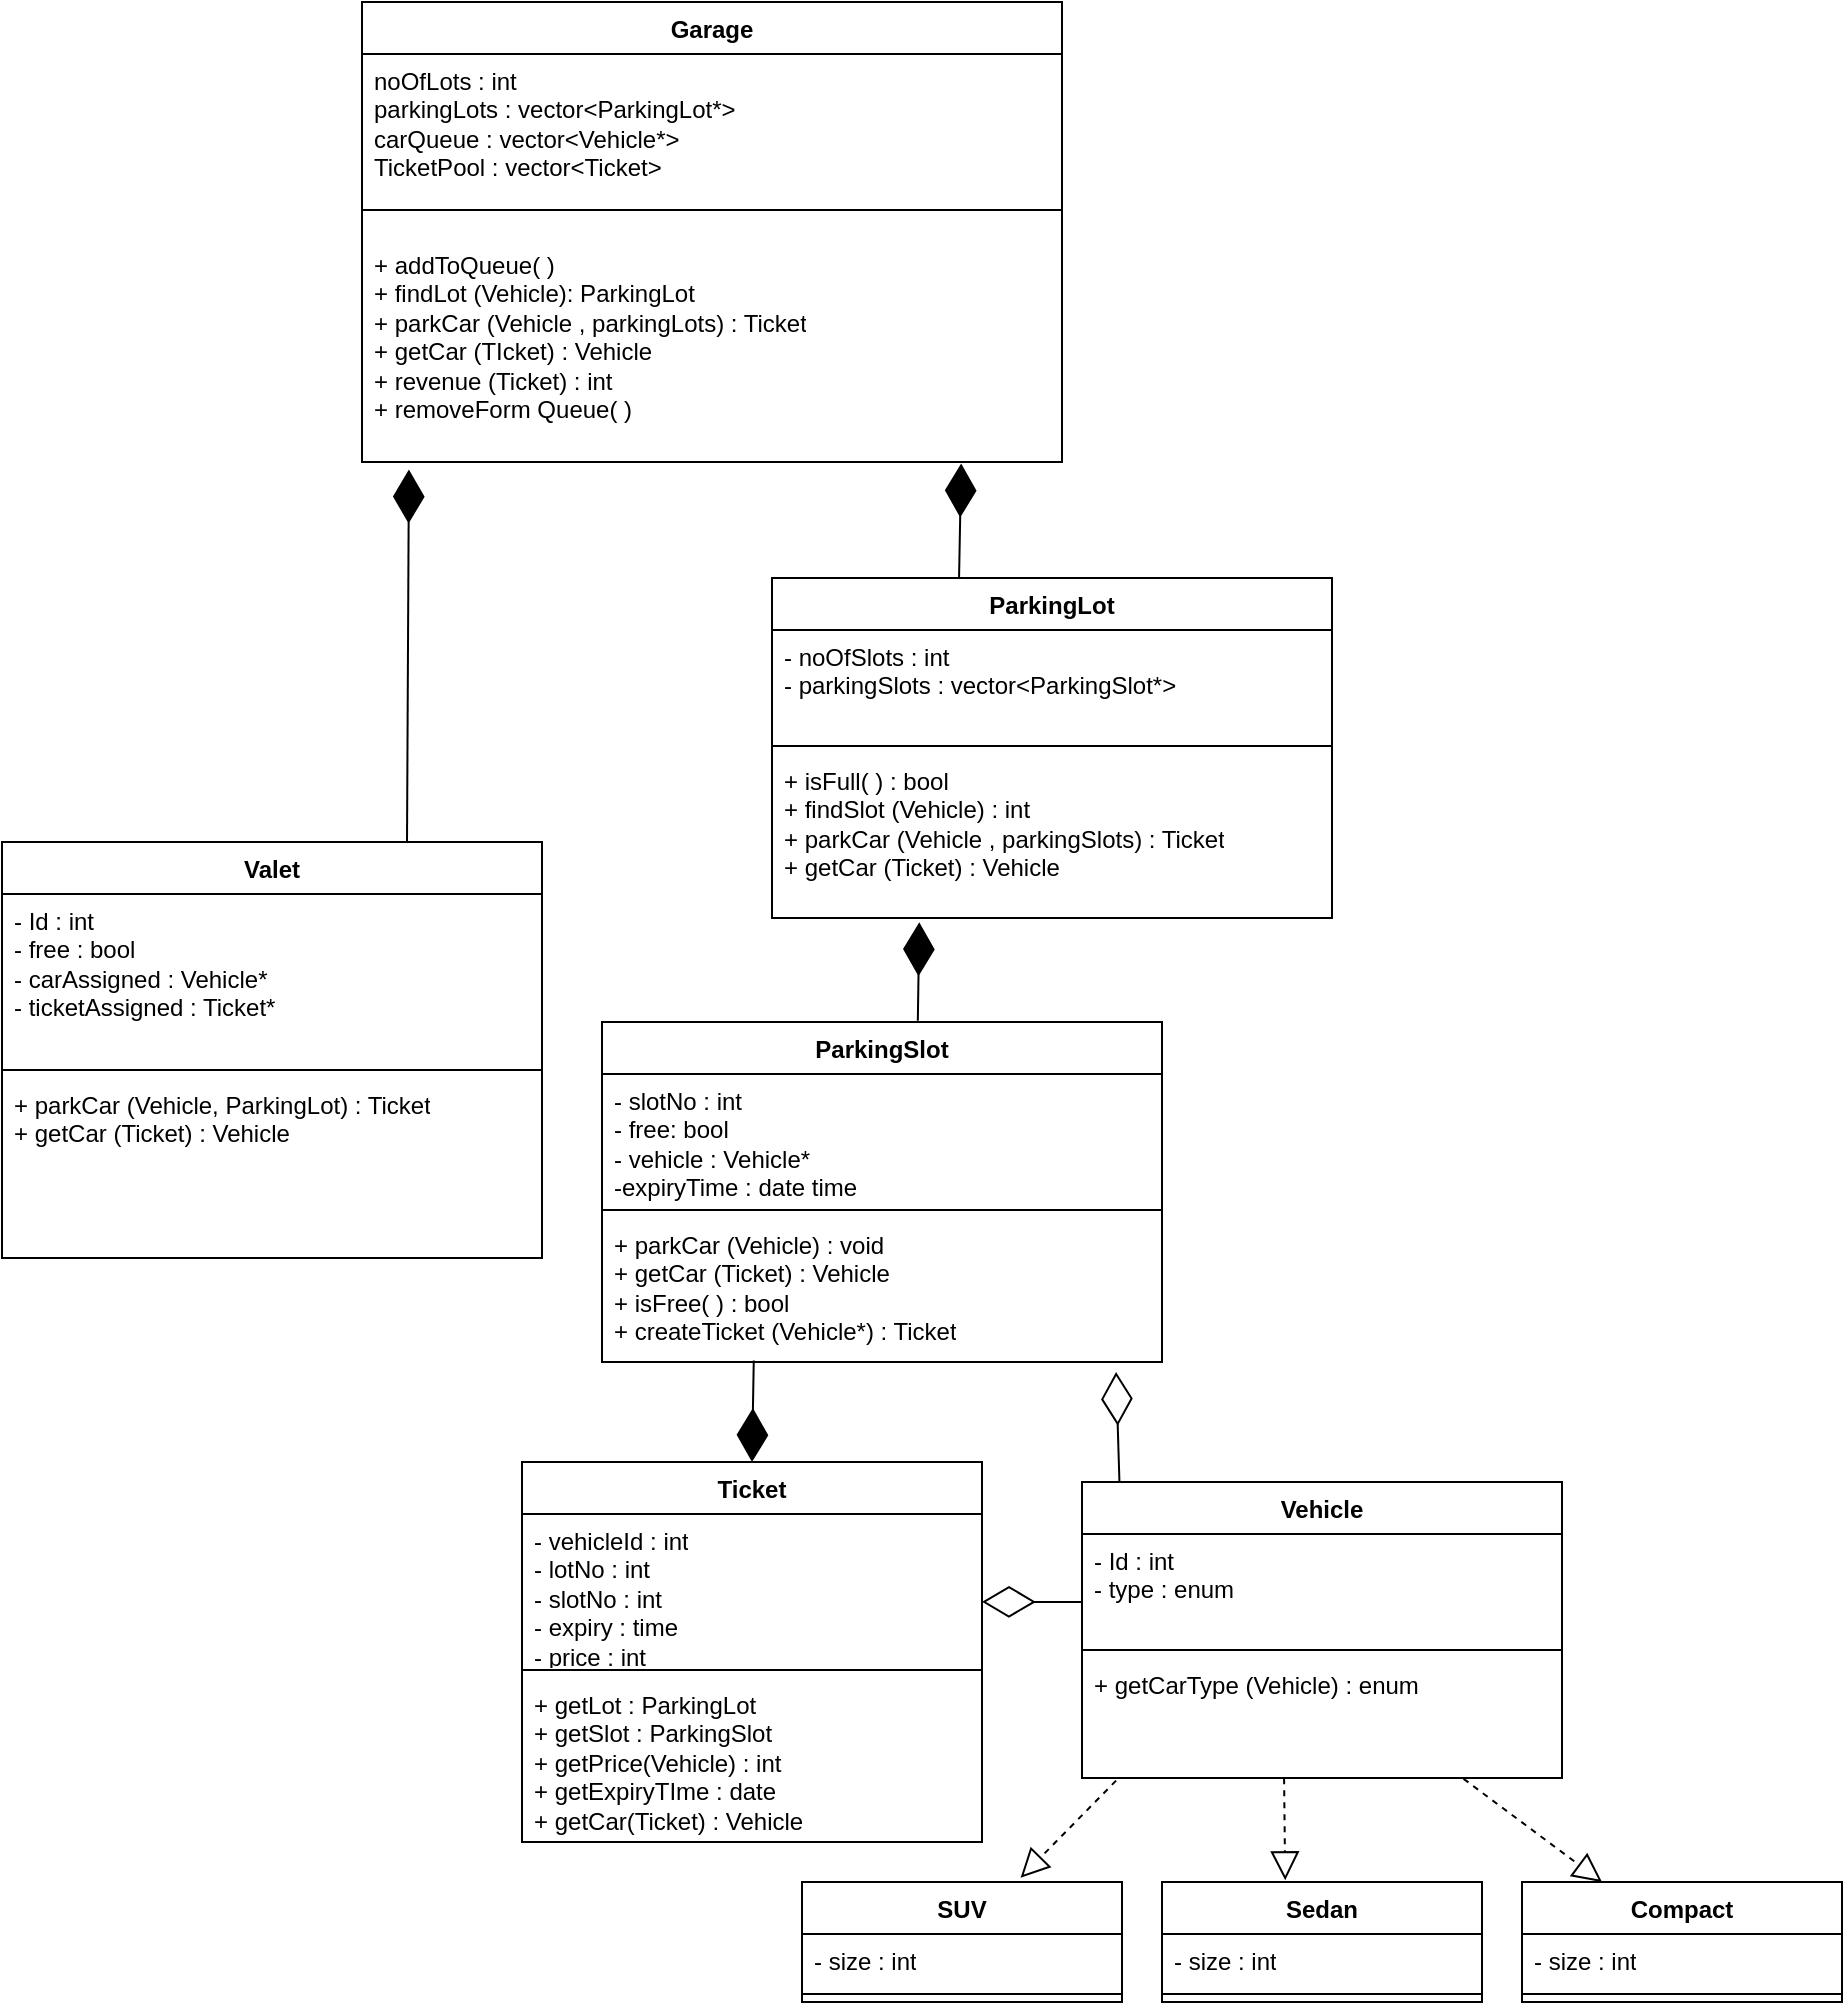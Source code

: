 <mxfile version="21.0.6" type="device"><diagram name="Page-1" id="3J_b50KBdTJzRkJ3w704"><mxGraphModel dx="737" dy="740" grid="1" gridSize="10" guides="1" tooltips="1" connect="1" arrows="1" fold="1" page="1" pageScale="1" pageWidth="850" pageHeight="1100" math="0" shadow="0"><root><mxCell id="0"/><mxCell id="1" parent="0"/><mxCell id="4IidPerAwHH-ry3ckl3s-5" value="Garage" style="swimlane;fontStyle=1;align=center;verticalAlign=top;childLayout=stackLayout;horizontal=1;startSize=26;horizontalStack=0;resizeParent=1;resizeParentMax=0;resizeLast=0;collapsible=1;marginBottom=0;whiteSpace=wrap;html=1;" parent="1" vertex="1"><mxGeometry x="220" y="10" width="350" height="230" as="geometry"/></mxCell><mxCell id="4IidPerAwHH-ry3ckl3s-6" value="noOfLots : int&lt;br&gt;parkingLots : vector&amp;lt;ParkingLot*&amp;gt;&lt;br&gt;carQueue : vector&amp;lt;Vehicle*&amp;gt;&lt;br&gt;TicketPool : vector&amp;lt;Ticket&amp;gt;" style="text;strokeColor=none;fillColor=none;align=left;verticalAlign=top;spacingLeft=4;spacingRight=4;overflow=hidden;rotatable=0;points=[[0,0.5],[1,0.5]];portConstraint=eastwest;whiteSpace=wrap;html=1;" parent="4IidPerAwHH-ry3ckl3s-5" vertex="1"><mxGeometry y="26" width="350" height="64" as="geometry"/></mxCell><mxCell id="4IidPerAwHH-ry3ckl3s-7" value="" style="line;strokeWidth=1;fillColor=none;align=left;verticalAlign=middle;spacingTop=-1;spacingLeft=3;spacingRight=3;rotatable=0;labelPosition=right;points=[];portConstraint=eastwest;strokeColor=inherit;" parent="4IidPerAwHH-ry3ckl3s-5" vertex="1"><mxGeometry y="90" width="350" height="28" as="geometry"/></mxCell><mxCell id="4IidPerAwHH-ry3ckl3s-8" value="&lt;font style=&quot;&quot;&gt;&lt;font style=&quot;font-size: 12px;&quot;&gt;+ addToQueue( )&lt;br&gt;+ findLot (Vehicle): ParkingLot&lt;br&gt;+ parkCar (Vehicle , parkingLots) : Ticket&lt;br&gt;&lt;/font&gt;+ getCar (TIcket) : Vehicle&lt;br&gt;+ revenue (Ticket) : int&lt;br&gt;+ removeForm Queue( )&lt;br&gt;&lt;/font&gt;" style="text;strokeColor=none;fillColor=none;align=left;verticalAlign=top;spacingLeft=4;spacingRight=4;overflow=hidden;rotatable=0;points=[[0,0.5],[1,0.5]];portConstraint=eastwest;whiteSpace=wrap;html=1;" parent="4IidPerAwHH-ry3ckl3s-5" vertex="1"><mxGeometry y="118" width="350" height="112" as="geometry"/></mxCell><mxCell id="4IidPerAwHH-ry3ckl3s-10" value="ParkingLot" style="swimlane;fontStyle=1;align=center;verticalAlign=top;childLayout=stackLayout;horizontal=1;startSize=26;horizontalStack=0;resizeParent=1;resizeParentMax=0;resizeLast=0;collapsible=1;marginBottom=0;whiteSpace=wrap;html=1;" parent="1" vertex="1"><mxGeometry x="425" y="298" width="280" height="170" as="geometry"/></mxCell><mxCell id="4IidPerAwHH-ry3ckl3s-11" value="- noOfSlots : int&lt;br&gt;- parkingSlots : vector&amp;lt;ParkingSlot*&amp;gt;" style="text;strokeColor=none;fillColor=none;align=left;verticalAlign=top;spacingLeft=4;spacingRight=4;overflow=hidden;rotatable=0;points=[[0,0.5],[1,0.5]];portConstraint=eastwest;whiteSpace=wrap;html=1;" parent="4IidPerAwHH-ry3ckl3s-10" vertex="1"><mxGeometry y="26" width="280" height="54" as="geometry"/></mxCell><mxCell id="4IidPerAwHH-ry3ckl3s-12" value="" style="line;strokeWidth=1;fillColor=none;align=left;verticalAlign=middle;spacingTop=-1;spacingLeft=3;spacingRight=3;rotatable=0;labelPosition=right;points=[];portConstraint=eastwest;strokeColor=inherit;" parent="4IidPerAwHH-ry3ckl3s-10" vertex="1"><mxGeometry y="80" width="280" height="8" as="geometry"/></mxCell><mxCell id="4IidPerAwHH-ry3ckl3s-13" value="+ isFull( ) : bool&lt;br&gt;+ findSlot (Vehicle) : int&lt;br&gt;+ parkCar (Vehicle , parkingSlots) : Ticket&lt;br&gt;+ getCar (Ticket) : Vehicle" style="text;strokeColor=none;fillColor=none;align=left;verticalAlign=top;spacingLeft=4;spacingRight=4;overflow=hidden;rotatable=0;points=[[0,0.5],[1,0.5]];portConstraint=eastwest;whiteSpace=wrap;html=1;" parent="4IidPerAwHH-ry3ckl3s-10" vertex="1"><mxGeometry y="88" width="280" height="82" as="geometry"/></mxCell><mxCell id="4IidPerAwHH-ry3ckl3s-18" value="Valet" style="swimlane;fontStyle=1;align=center;verticalAlign=top;childLayout=stackLayout;horizontal=1;startSize=26;horizontalStack=0;resizeParent=1;resizeParentMax=0;resizeLast=0;collapsible=1;marginBottom=0;whiteSpace=wrap;html=1;" parent="1" vertex="1"><mxGeometry x="40" y="430" width="270" height="208" as="geometry"/></mxCell><mxCell id="4IidPerAwHH-ry3ckl3s-19" value="- Id : int&lt;br&gt;- free : bool&lt;br&gt;- carAssigned : Vehicle*&lt;br&gt;- ticketAssigned : Ticket*" style="text;strokeColor=none;fillColor=none;align=left;verticalAlign=top;spacingLeft=4;spacingRight=4;overflow=hidden;rotatable=0;points=[[0,0.5],[1,0.5]];portConstraint=eastwest;whiteSpace=wrap;html=1;" parent="4IidPerAwHH-ry3ckl3s-18" vertex="1"><mxGeometry y="26" width="270" height="84" as="geometry"/></mxCell><mxCell id="4IidPerAwHH-ry3ckl3s-20" value="" style="line;strokeWidth=1;fillColor=none;align=left;verticalAlign=middle;spacingTop=-1;spacingLeft=3;spacingRight=3;rotatable=0;labelPosition=right;points=[];portConstraint=eastwest;strokeColor=inherit;" parent="4IidPerAwHH-ry3ckl3s-18" vertex="1"><mxGeometry y="110" width="270" height="8" as="geometry"/></mxCell><mxCell id="4IidPerAwHH-ry3ckl3s-21" value="+ parkCar (Vehicle, ParkingLot) : Ticket&lt;br style=&quot;border-color: var(--border-color);&quot;&gt;+ getCar (Ticket) : Vehicle" style="text;strokeColor=none;fillColor=none;align=left;verticalAlign=top;spacingLeft=4;spacingRight=4;overflow=hidden;rotatable=0;points=[[0,0.5],[1,0.5]];portConstraint=eastwest;whiteSpace=wrap;html=1;" parent="4IidPerAwHH-ry3ckl3s-18" vertex="1"><mxGeometry y="118" width="270" height="90" as="geometry"/></mxCell><mxCell id="4IidPerAwHH-ry3ckl3s-26" value="Ticket" style="swimlane;fontStyle=1;align=center;verticalAlign=top;childLayout=stackLayout;horizontal=1;startSize=26;horizontalStack=0;resizeParent=1;resizeParentMax=0;resizeLast=0;collapsible=1;marginBottom=0;whiteSpace=wrap;html=1;" parent="1" vertex="1"><mxGeometry x="300" y="740" width="230" height="190" as="geometry"/></mxCell><mxCell id="4IidPerAwHH-ry3ckl3s-27" value="- vehicleId : int&lt;br&gt;- lotNo : int&lt;br&gt;- slotNo : int&lt;br&gt;- expiry : time&lt;br&gt;- price : int" style="text;strokeColor=none;fillColor=none;align=left;verticalAlign=top;spacingLeft=4;spacingRight=4;overflow=hidden;rotatable=0;points=[[0,0.5],[1,0.5]];portConstraint=eastwest;whiteSpace=wrap;html=1;" parent="4IidPerAwHH-ry3ckl3s-26" vertex="1"><mxGeometry y="26" width="230" height="74" as="geometry"/></mxCell><mxCell id="4IidPerAwHH-ry3ckl3s-28" value="" style="line;strokeWidth=1;fillColor=none;align=left;verticalAlign=middle;spacingTop=-1;spacingLeft=3;spacingRight=3;rotatable=0;labelPosition=right;points=[];portConstraint=eastwest;strokeColor=inherit;" parent="4IidPerAwHH-ry3ckl3s-26" vertex="1"><mxGeometry y="100" width="230" height="8" as="geometry"/></mxCell><mxCell id="4IidPerAwHH-ry3ckl3s-29" value="+ getLot : ParkingLot&lt;br&gt;+ getSlot : ParkingSlot&lt;br&gt;+ getPrice(Vehicle) : int&lt;br&gt;+ getExpiryTIme : date&lt;br&gt;+ getCar(Ticket) : Vehicle" style="text;strokeColor=none;fillColor=none;align=left;verticalAlign=top;spacingLeft=4;spacingRight=4;overflow=hidden;rotatable=0;points=[[0,0.5],[1,0.5]];portConstraint=eastwest;whiteSpace=wrap;html=1;" parent="4IidPerAwHH-ry3ckl3s-26" vertex="1"><mxGeometry y="108" width="230" height="82" as="geometry"/></mxCell><mxCell id="4IidPerAwHH-ry3ckl3s-30" value="Vehicle" style="swimlane;fontStyle=1;align=center;verticalAlign=top;childLayout=stackLayout;horizontal=1;startSize=26;horizontalStack=0;resizeParent=1;resizeParentMax=0;resizeLast=0;collapsible=1;marginBottom=0;whiteSpace=wrap;html=1;" parent="1" vertex="1"><mxGeometry x="580" y="750" width="240" height="148" as="geometry"/></mxCell><mxCell id="4IidPerAwHH-ry3ckl3s-31" value="- Id : int&lt;br&gt;- type : enum" style="text;strokeColor=none;fillColor=none;align=left;verticalAlign=top;spacingLeft=4;spacingRight=4;overflow=hidden;rotatable=0;points=[[0,0.5],[1,0.5]];portConstraint=eastwest;whiteSpace=wrap;html=1;" parent="4IidPerAwHH-ry3ckl3s-30" vertex="1"><mxGeometry y="26" width="240" height="54" as="geometry"/></mxCell><mxCell id="4IidPerAwHH-ry3ckl3s-32" value="" style="line;strokeWidth=1;fillColor=none;align=left;verticalAlign=middle;spacingTop=-1;spacingLeft=3;spacingRight=3;rotatable=0;labelPosition=right;points=[];portConstraint=eastwest;strokeColor=inherit;" parent="4IidPerAwHH-ry3ckl3s-30" vertex="1"><mxGeometry y="80" width="240" height="8" as="geometry"/></mxCell><mxCell id="4IidPerAwHH-ry3ckl3s-33" value="+ getCarType (Vehicle) : enum" style="text;strokeColor=none;fillColor=none;align=left;verticalAlign=top;spacingLeft=4;spacingRight=4;overflow=hidden;rotatable=0;points=[[0,0.5],[1,0.5]];portConstraint=eastwest;whiteSpace=wrap;html=1;" parent="4IidPerAwHH-ry3ckl3s-30" vertex="1"><mxGeometry y="88" width="240" height="60" as="geometry"/></mxCell><mxCell id="4IidPerAwHH-ry3ckl3s-38" value="" style="text;strokeColor=none;fillColor=none;align=left;verticalAlign=middle;spacingTop=-1;spacingLeft=4;spacingRight=4;rotatable=0;labelPosition=right;points=[];portConstraint=eastwest;" parent="1" vertex="1"><mxGeometry x="380" y="370" width="20" height="14" as="geometry"/></mxCell><mxCell id="4IidPerAwHH-ry3ckl3s-52" value="ParkingSlot" style="swimlane;fontStyle=1;align=center;verticalAlign=top;childLayout=stackLayout;horizontal=1;startSize=26;horizontalStack=0;resizeParent=1;resizeParentMax=0;resizeLast=0;collapsible=1;marginBottom=0;whiteSpace=wrap;html=1;" parent="1" vertex="1"><mxGeometry x="340" y="520" width="280" height="170" as="geometry"/></mxCell><mxCell id="4IidPerAwHH-ry3ckl3s-53" value="- slotNo : int&lt;br&gt;- free: bool&lt;br&gt;- vehicle : Vehicle*&lt;br&gt;-expiryTime : date time" style="text;strokeColor=none;fillColor=none;align=left;verticalAlign=top;spacingLeft=4;spacingRight=4;overflow=hidden;rotatable=0;points=[[0,0.5],[1,0.5]];portConstraint=eastwest;whiteSpace=wrap;html=1;" parent="4IidPerAwHH-ry3ckl3s-52" vertex="1"><mxGeometry y="26" width="280" height="64" as="geometry"/></mxCell><mxCell id="4IidPerAwHH-ry3ckl3s-54" value="" style="line;strokeWidth=1;fillColor=none;align=left;verticalAlign=middle;spacingTop=-1;spacingLeft=3;spacingRight=3;rotatable=0;labelPosition=right;points=[];portConstraint=eastwest;strokeColor=inherit;" parent="4IidPerAwHH-ry3ckl3s-52" vertex="1"><mxGeometry y="90" width="280" height="8" as="geometry"/></mxCell><mxCell id="4IidPerAwHH-ry3ckl3s-55" value="+ parkCar (Vehicle) : void&lt;br&gt;+ getCar (Ticket) : Vehicle&lt;br&gt;+ isFree( ) : bool&lt;br&gt;+ createTicket (Vehicle*) : Ticket" style="text;strokeColor=none;fillColor=none;align=left;verticalAlign=top;spacingLeft=4;spacingRight=4;overflow=hidden;rotatable=0;points=[[0,0.5],[1,0.5]];portConstraint=eastwest;whiteSpace=wrap;html=1;" parent="4IidPerAwHH-ry3ckl3s-52" vertex="1"><mxGeometry y="98" width="280" height="72" as="geometry"/></mxCell><mxCell id="4IidPerAwHH-ry3ckl3s-56" value="" style="endArrow=diamondThin;endFill=1;endSize=24;html=1;rounded=0;entryX=0.5;entryY=0;entryDx=0;entryDy=0;exitX=0.271;exitY=0.99;exitDx=0;exitDy=0;exitPerimeter=0;" parent="1" source="4IidPerAwHH-ry3ckl3s-55" target="4IidPerAwHH-ry3ckl3s-26" edge="1"><mxGeometry width="160" relative="1" as="geometry"><mxPoint x="415" y="750" as="sourcePoint"/><mxPoint x="430" y="820" as="targetPoint"/></mxGeometry></mxCell><mxCell id="4IidPerAwHH-ry3ckl3s-60" value="SUV" style="swimlane;fontStyle=1;align=center;verticalAlign=top;childLayout=stackLayout;horizontal=1;startSize=26;horizontalStack=0;resizeParent=1;resizeParentMax=0;resizeLast=0;collapsible=1;marginBottom=0;whiteSpace=wrap;html=1;" parent="1" vertex="1"><mxGeometry x="440" y="950" width="160" height="60" as="geometry"/></mxCell><mxCell id="4IidPerAwHH-ry3ckl3s-61" value="- size : int" style="text;strokeColor=none;fillColor=none;align=left;verticalAlign=top;spacingLeft=4;spacingRight=4;overflow=hidden;rotatable=0;points=[[0,0.5],[1,0.5]];portConstraint=eastwest;whiteSpace=wrap;html=1;" parent="4IidPerAwHH-ry3ckl3s-60" vertex="1"><mxGeometry y="26" width="160" height="26" as="geometry"/></mxCell><mxCell id="4IidPerAwHH-ry3ckl3s-62" value="" style="line;strokeWidth=1;fillColor=none;align=left;verticalAlign=middle;spacingTop=-1;spacingLeft=3;spacingRight=3;rotatable=0;labelPosition=right;points=[];portConstraint=eastwest;strokeColor=inherit;" parent="4IidPerAwHH-ry3ckl3s-60" vertex="1"><mxGeometry y="52" width="160" height="8" as="geometry"/></mxCell><mxCell id="4IidPerAwHH-ry3ckl3s-64" value="Sedan" style="swimlane;fontStyle=1;align=center;verticalAlign=top;childLayout=stackLayout;horizontal=1;startSize=26;horizontalStack=0;resizeParent=1;resizeParentMax=0;resizeLast=0;collapsible=1;marginBottom=0;whiteSpace=wrap;html=1;" parent="1" vertex="1"><mxGeometry x="620" y="950" width="160" height="60" as="geometry"/></mxCell><mxCell id="4IidPerAwHH-ry3ckl3s-65" value="- size : int" style="text;strokeColor=none;fillColor=none;align=left;verticalAlign=top;spacingLeft=4;spacingRight=4;overflow=hidden;rotatable=0;points=[[0,0.5],[1,0.5]];portConstraint=eastwest;whiteSpace=wrap;html=1;" parent="4IidPerAwHH-ry3ckl3s-64" vertex="1"><mxGeometry y="26" width="160" height="26" as="geometry"/></mxCell><mxCell id="4IidPerAwHH-ry3ckl3s-66" value="" style="line;strokeWidth=1;fillColor=none;align=left;verticalAlign=middle;spacingTop=-1;spacingLeft=3;spacingRight=3;rotatable=0;labelPosition=right;points=[];portConstraint=eastwest;strokeColor=inherit;" parent="4IidPerAwHH-ry3ckl3s-64" vertex="1"><mxGeometry y="52" width="160" height="8" as="geometry"/></mxCell><mxCell id="4IidPerAwHH-ry3ckl3s-68" value="Compact" style="swimlane;fontStyle=1;align=center;verticalAlign=top;childLayout=stackLayout;horizontal=1;startSize=26;horizontalStack=0;resizeParent=1;resizeParentMax=0;resizeLast=0;collapsible=1;marginBottom=0;whiteSpace=wrap;html=1;" parent="1" vertex="1"><mxGeometry x="800" y="950" width="160" height="60" as="geometry"/></mxCell><mxCell id="4IidPerAwHH-ry3ckl3s-69" value="- size : int" style="text;strokeColor=none;fillColor=none;align=left;verticalAlign=top;spacingLeft=4;spacingRight=4;overflow=hidden;rotatable=0;points=[[0,0.5],[1,0.5]];portConstraint=eastwest;whiteSpace=wrap;html=1;" parent="4IidPerAwHH-ry3ckl3s-68" vertex="1"><mxGeometry y="26" width="160" height="26" as="geometry"/></mxCell><mxCell id="4IidPerAwHH-ry3ckl3s-70" value="" style="line;strokeWidth=1;fillColor=none;align=left;verticalAlign=middle;spacingTop=-1;spacingLeft=3;spacingRight=3;rotatable=0;labelPosition=right;points=[];portConstraint=eastwest;strokeColor=inherit;" parent="4IidPerAwHH-ry3ckl3s-68" vertex="1"><mxGeometry y="52" width="160" height="8" as="geometry"/></mxCell><mxCell id="4IidPerAwHH-ry3ckl3s-72" value="" style="endArrow=block;dashed=1;endFill=0;endSize=12;html=1;rounded=0;entryX=0.25;entryY=0;entryDx=0;entryDy=0;exitX=0.795;exitY=1.007;exitDx=0;exitDy=0;exitPerimeter=0;" parent="1" source="4IidPerAwHH-ry3ckl3s-33" target="4IidPerAwHH-ry3ckl3s-68" edge="1"><mxGeometry width="160" relative="1" as="geometry"><mxPoint x="610" y="1000" as="sourcePoint"/><mxPoint x="770" y="1000" as="targetPoint"/></mxGeometry></mxCell><mxCell id="4IidPerAwHH-ry3ckl3s-73" value="" style="endArrow=block;dashed=1;endFill=0;endSize=12;html=1;rounded=0;entryX=0.683;entryY=-0.035;entryDx=0;entryDy=0;entryPerimeter=0;exitX=0.071;exitY=1.022;exitDx=0;exitDy=0;exitPerimeter=0;" parent="1" source="4IidPerAwHH-ry3ckl3s-33" target="4IidPerAwHH-ry3ckl3s-60" edge="1"><mxGeometry width="160" relative="1" as="geometry"><mxPoint x="600" y="960" as="sourcePoint"/><mxPoint x="400" y="1020" as="targetPoint"/></mxGeometry></mxCell><mxCell id="4IidPerAwHH-ry3ckl3s-74" value="" style="endArrow=block;dashed=1;endFill=0;endSize=12;html=1;rounded=0;entryX=0.385;entryY=-0.014;entryDx=0;entryDy=0;exitX=0.421;exitY=1.003;exitDx=0;exitDy=0;exitPerimeter=0;entryPerimeter=0;" parent="1" source="4IidPerAwHH-ry3ckl3s-33" target="4IidPerAwHH-ry3ckl3s-64" edge="1"><mxGeometry width="160" relative="1" as="geometry"><mxPoint x="350" y="1150" as="sourcePoint"/><mxPoint x="510" y="1150" as="targetPoint"/></mxGeometry></mxCell><mxCell id="4IidPerAwHH-ry3ckl3s-45" value="" style="endArrow=diamondThin;endFill=0;endSize=24;html=1;rounded=0;entryX=1;entryY=0.593;entryDx=0;entryDy=0;exitX=0;exitY=0.63;exitDx=0;exitDy=0;exitPerimeter=0;entryPerimeter=0;" parent="1" source="4IidPerAwHH-ry3ckl3s-31" target="4IidPerAwHH-ry3ckl3s-27" edge="1"><mxGeometry width="160" relative="1" as="geometry"><mxPoint x="510" y="627" as="sourcePoint"/><mxPoint x="470" y="380" as="targetPoint"/></mxGeometry></mxCell><mxCell id="4IidPerAwHH-ry3ckl3s-59" value="" style="endArrow=diamondThin;endFill=1;endSize=24;html=1;rounded=0;entryX=0.263;entryY=1.026;entryDx=0;entryDy=0;entryPerimeter=0;exitX=0.564;exitY=-0.004;exitDx=0;exitDy=0;exitPerimeter=0;" parent="1" source="4IidPerAwHH-ry3ckl3s-52" target="4IidPerAwHH-ry3ckl3s-13" edge="1"><mxGeometry width="160" relative="1" as="geometry"><mxPoint x="370" y="530" as="sourcePoint"/><mxPoint x="530" y="530" as="targetPoint"/></mxGeometry></mxCell><mxCell id="4IidPerAwHH-ry3ckl3s-57" value="" style="endArrow=diamondThin;endFill=1;endSize=24;html=1;rounded=0;entryX=0.856;entryY=1.007;entryDx=0;entryDy=0;exitX=0.334;exitY=0.002;exitDx=0;exitDy=0;exitPerimeter=0;entryPerimeter=0;" parent="1" source="4IidPerAwHH-ry3ckl3s-10" target="4IidPerAwHH-ry3ckl3s-8" edge="1"><mxGeometry width="160" relative="1" as="geometry"><mxPoint x="390" y="250" as="sourcePoint"/><mxPoint x="550" y="250" as="targetPoint"/></mxGeometry></mxCell><mxCell id="4IidPerAwHH-ry3ckl3s-40" value="" style="endArrow=diamondThin;endFill=1;endSize=24;html=1;rounded=0;exitX=0.75;exitY=0;exitDx=0;exitDy=0;entryX=0.067;entryY=1.034;entryDx=0;entryDy=0;entryPerimeter=0;" parent="1" source="4IidPerAwHH-ry3ckl3s-18" target="4IidPerAwHH-ry3ckl3s-8" edge="1"><mxGeometry width="160" relative="1" as="geometry"><mxPoint x="250" y="166" as="sourcePoint"/><mxPoint x="200" y="570" as="targetPoint"/><Array as="points"/></mxGeometry></mxCell><mxCell id="4IidPerAwHH-ry3ckl3s-46" value="" style="endArrow=diamondThin;endFill=0;endSize=24;html=1;rounded=0;entryX=0.918;entryY=1.069;entryDx=0;entryDy=0;entryPerimeter=0;exitX=0.078;exitY=0;exitDx=0;exitDy=0;exitPerimeter=0;" parent="1" source="4IidPerAwHH-ry3ckl3s-30" target="4IidPerAwHH-ry3ckl3s-55" edge="1"><mxGeometry width="160" relative="1" as="geometry"><mxPoint x="602" y="750" as="sourcePoint"/><mxPoint x="550" y="390" as="targetPoint"/><Array as="points"/></mxGeometry></mxCell></root></mxGraphModel></diagram></mxfile>